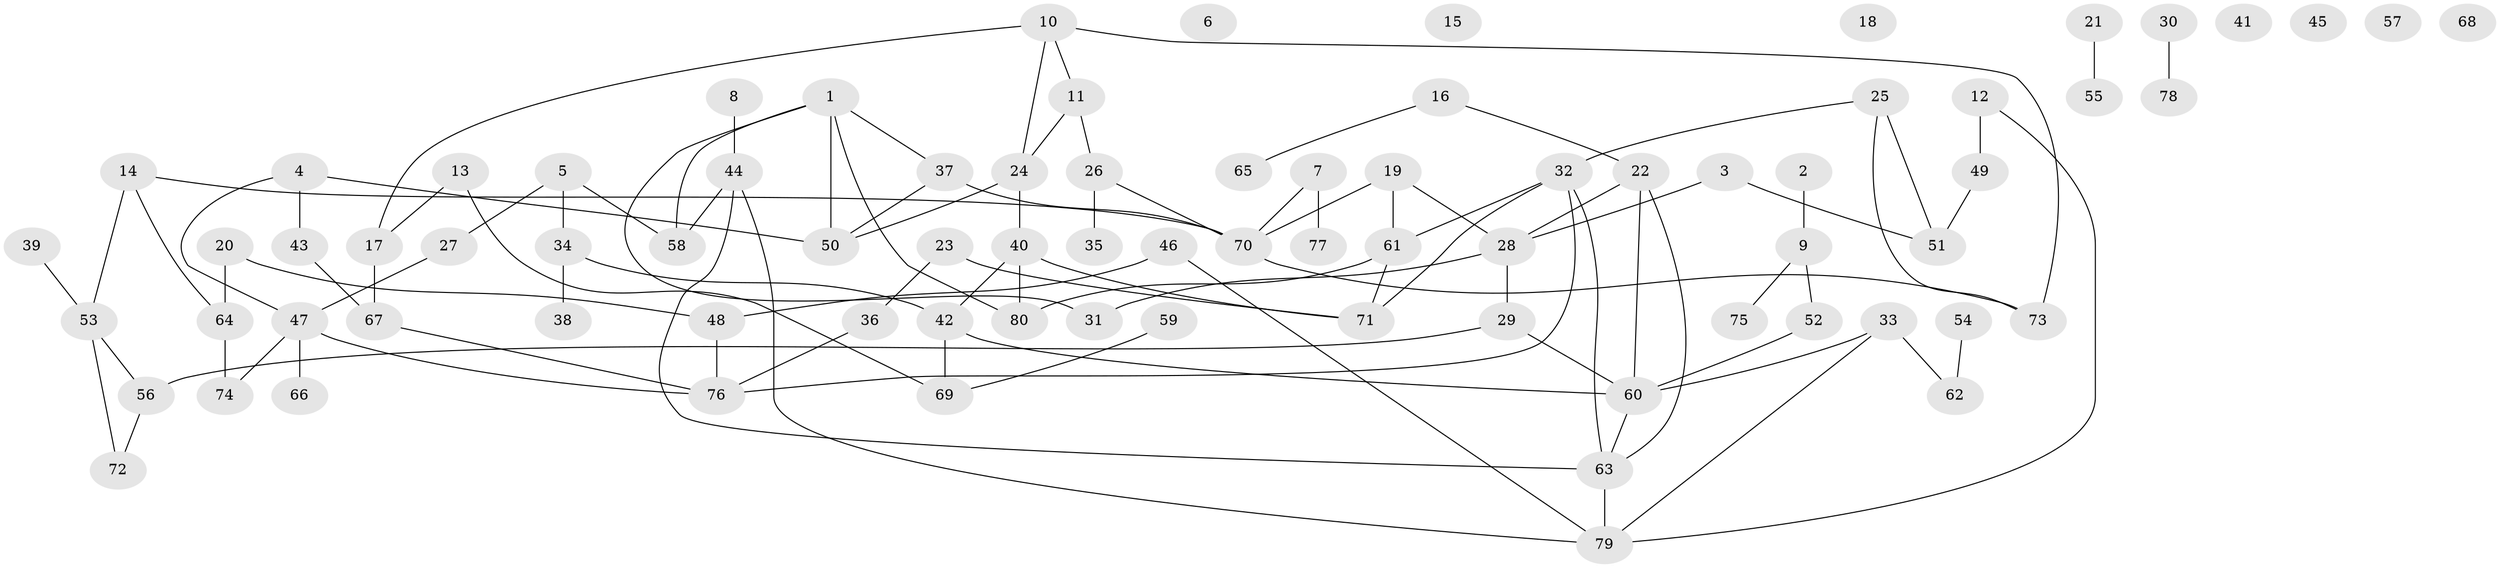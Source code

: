 // coarse degree distribution, {6: 0.058823529411764705, 1: 0.14705882352941177, 3: 0.17647058823529413, 11: 0.029411764705882353, 0: 0.2647058823529412, 7: 0.058823529411764705, 10: 0.029411764705882353, 2: 0.14705882352941177, 8: 0.029411764705882353, 4: 0.058823529411764705}
// Generated by graph-tools (version 1.1) at 2025/16/03/04/25 18:16:45]
// undirected, 80 vertices, 101 edges
graph export_dot {
graph [start="1"]
  node [color=gray90,style=filled];
  1;
  2;
  3;
  4;
  5;
  6;
  7;
  8;
  9;
  10;
  11;
  12;
  13;
  14;
  15;
  16;
  17;
  18;
  19;
  20;
  21;
  22;
  23;
  24;
  25;
  26;
  27;
  28;
  29;
  30;
  31;
  32;
  33;
  34;
  35;
  36;
  37;
  38;
  39;
  40;
  41;
  42;
  43;
  44;
  45;
  46;
  47;
  48;
  49;
  50;
  51;
  52;
  53;
  54;
  55;
  56;
  57;
  58;
  59;
  60;
  61;
  62;
  63;
  64;
  65;
  66;
  67;
  68;
  69;
  70;
  71;
  72;
  73;
  74;
  75;
  76;
  77;
  78;
  79;
  80;
  1 -- 31;
  1 -- 37;
  1 -- 50;
  1 -- 58;
  1 -- 80;
  2 -- 9;
  3 -- 28;
  3 -- 51;
  4 -- 43;
  4 -- 47;
  4 -- 50;
  5 -- 27;
  5 -- 34;
  5 -- 58;
  7 -- 70;
  7 -- 77;
  8 -- 44;
  9 -- 52;
  9 -- 75;
  10 -- 11;
  10 -- 17;
  10 -- 24;
  10 -- 73;
  11 -- 24;
  11 -- 26;
  12 -- 49;
  12 -- 79;
  13 -- 17;
  13 -- 69;
  14 -- 53;
  14 -- 64;
  14 -- 70;
  16 -- 22;
  16 -- 65;
  17 -- 67;
  19 -- 28;
  19 -- 61;
  19 -- 70;
  20 -- 48;
  20 -- 64;
  21 -- 55;
  22 -- 28;
  22 -- 60;
  22 -- 63;
  23 -- 36;
  23 -- 71;
  24 -- 40;
  24 -- 50;
  25 -- 32;
  25 -- 51;
  25 -- 73;
  26 -- 35;
  26 -- 70;
  27 -- 47;
  28 -- 29;
  28 -- 31;
  29 -- 56;
  29 -- 60;
  30 -- 78;
  32 -- 61;
  32 -- 63;
  32 -- 71;
  32 -- 76;
  33 -- 60;
  33 -- 62;
  33 -- 79;
  34 -- 38;
  34 -- 42;
  36 -- 76;
  37 -- 50;
  37 -- 70;
  39 -- 53;
  40 -- 42;
  40 -- 71;
  40 -- 80;
  42 -- 60;
  42 -- 69;
  43 -- 67;
  44 -- 58;
  44 -- 63;
  44 -- 79;
  46 -- 48;
  46 -- 79;
  47 -- 66;
  47 -- 74;
  47 -- 76;
  48 -- 76;
  49 -- 51;
  52 -- 60;
  53 -- 56;
  53 -- 72;
  54 -- 62;
  56 -- 72;
  59 -- 69;
  60 -- 63;
  61 -- 71;
  61 -- 80;
  63 -- 79;
  64 -- 74;
  67 -- 76;
  70 -- 73;
}
